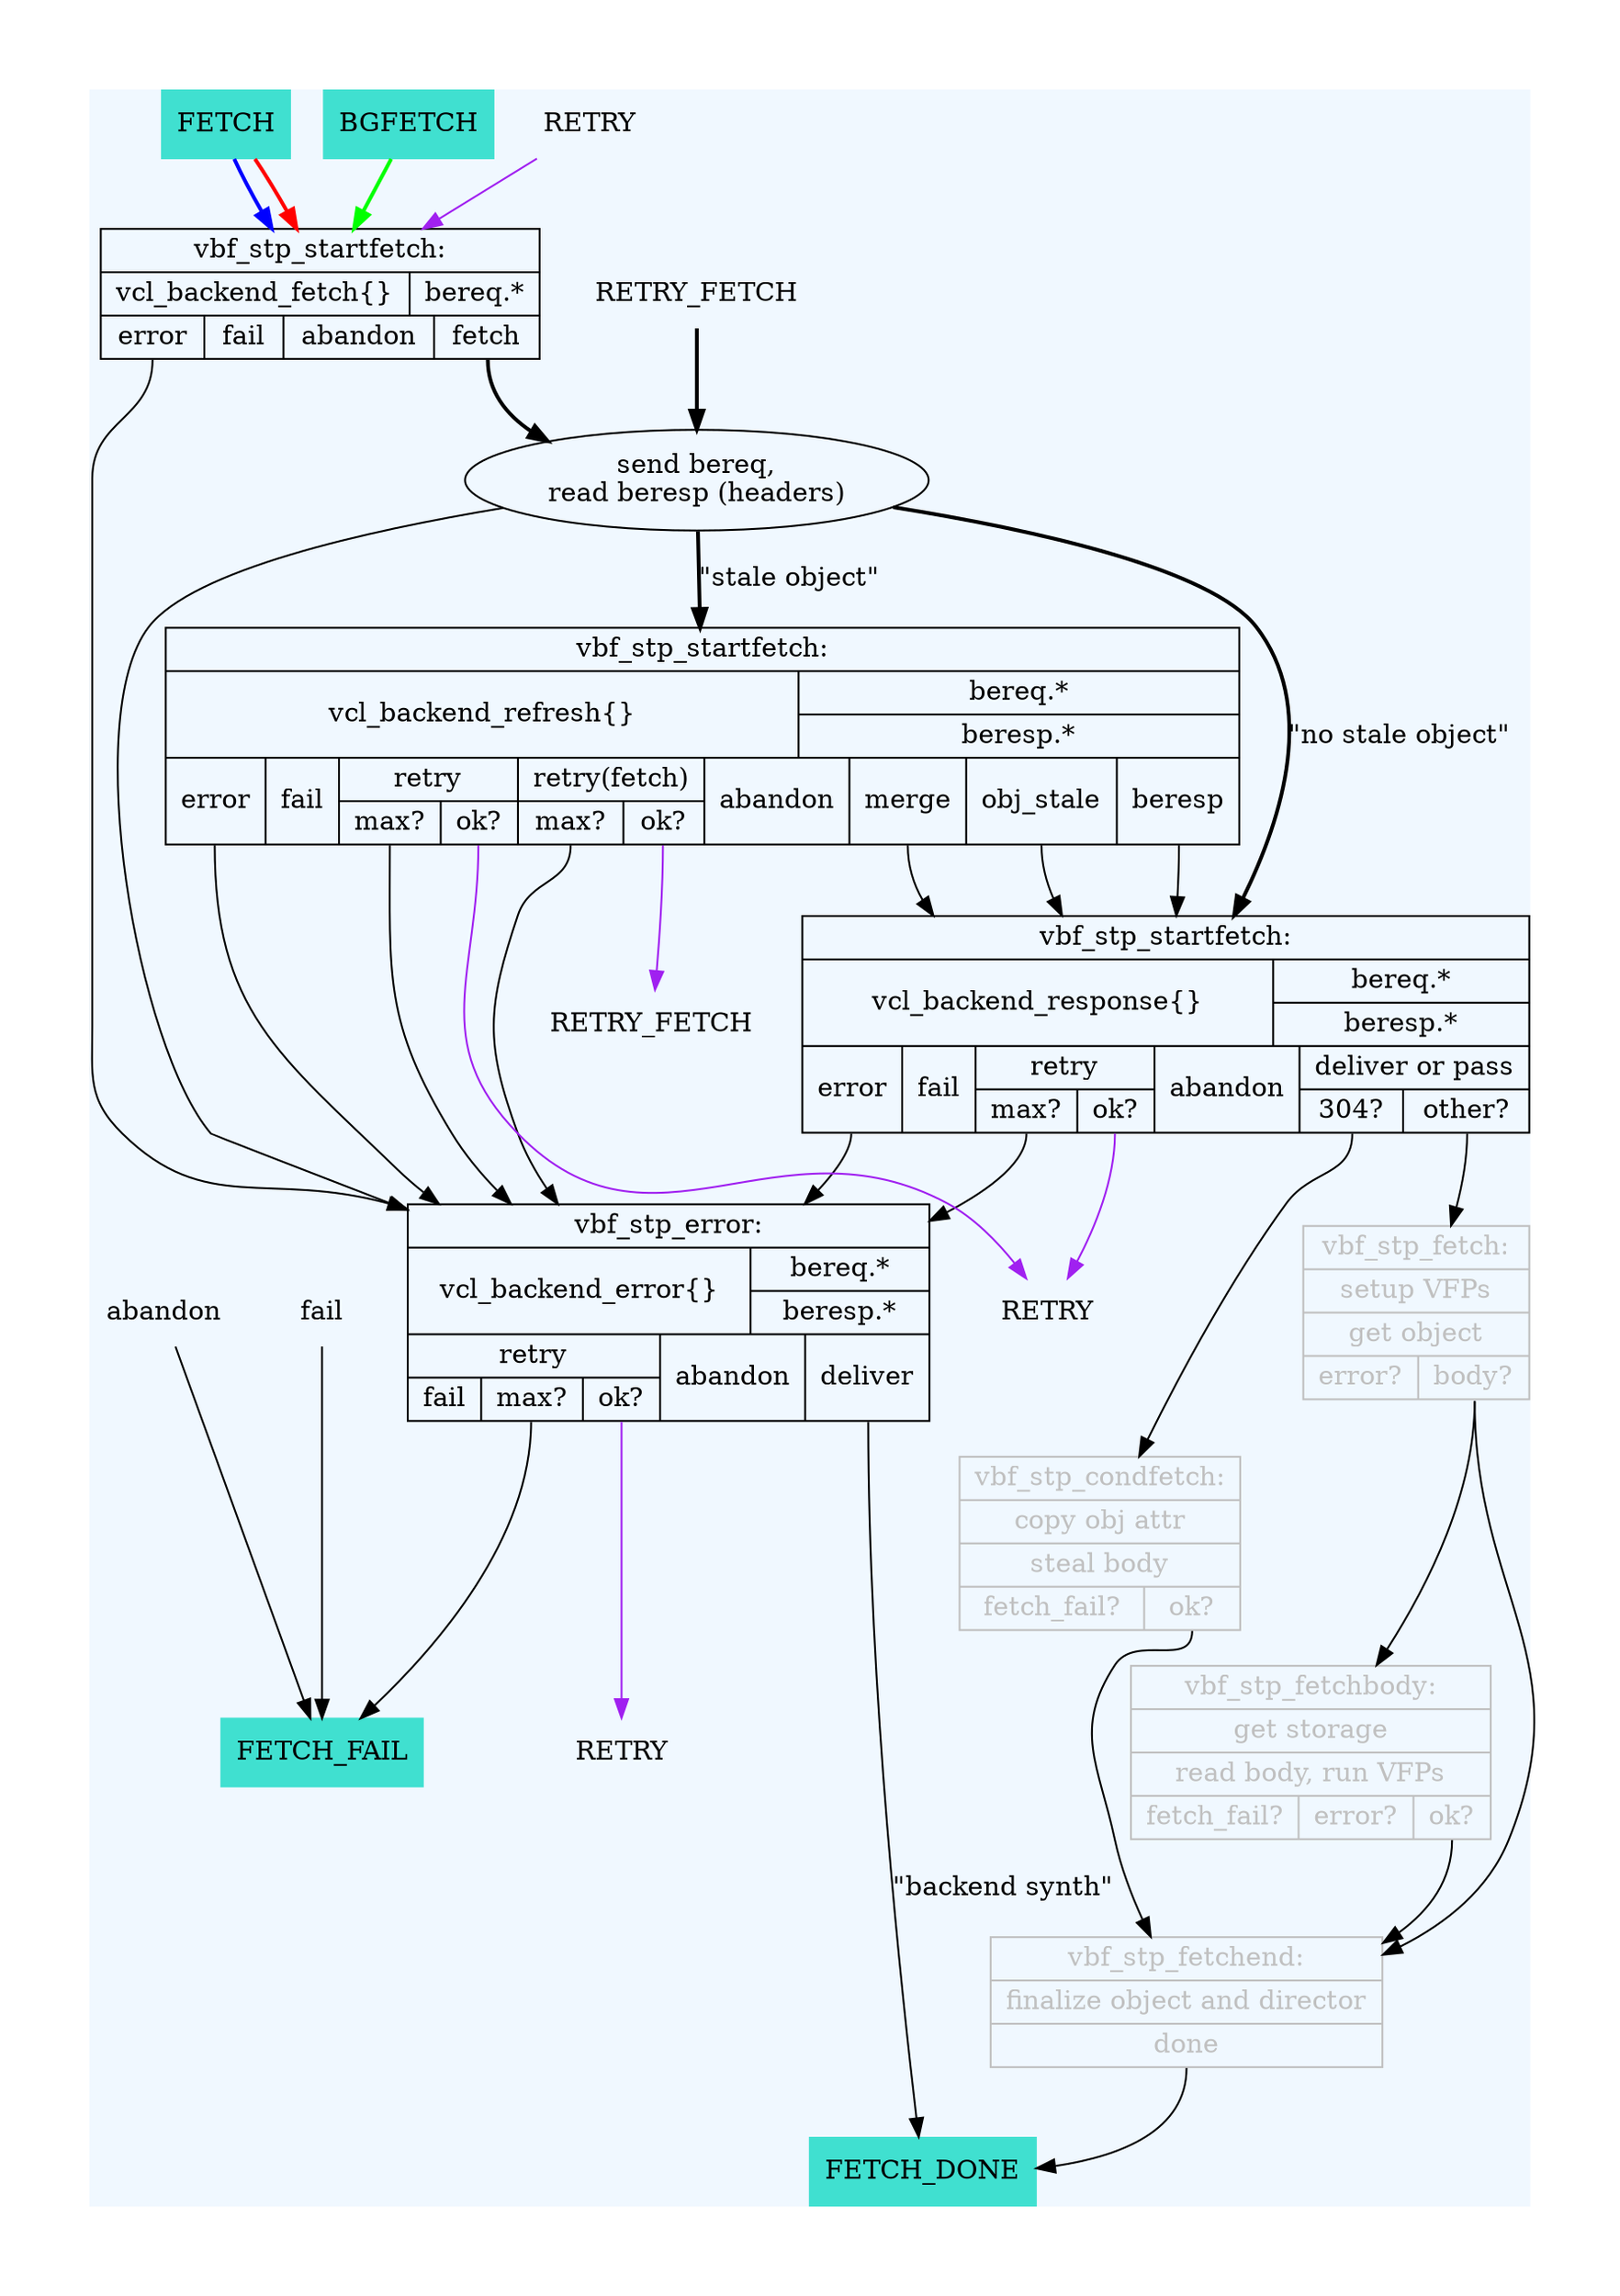/*
 * we should format labels in a readable form like
 *			    label="
 *			    {vbf_stp_startfetch:|
 *				    {vcl_backend_fetch\{\}|bereq.*}|
 *				    {abandon|
 *					    <fetch>fetch}}"
 *
 * <rant>
 * ... but some servers in the v-c.o build farm use old graphviz 2.26.3
 * which cannot handle labels with additional whitespace properly, so
 * for the time being we need to fall back into dark middle ages and
 * use illegibly long lines
 * </rant>
 * -- slink 20141013
 */

digraph cache_fetch {
	margin="0.5"
	center="1"

	/*** cache_fetch.c ***/
	subgraph cluster_backend {
		style=filled
		color=aliceblue
		RETRY [shape=plaintext]
		v_b_f_BGFETCH [label="BGFETCH",
			       shape=box,
			       style=filled,
			       color=turquoise]
		v_b_f_FETCH [label="FETCH",
			       shape=box,
			       style=filled,
			       color=turquoise]
		v_b_f_BGFETCH -> v_b_f [style=bold,color=green]
		v_b_f_FETCH -> v_b_f [style=bold,color=blue]
		v_b_f_FETCH -> v_b_f [style=bold,color=red]
		RETRY -> v_b_f [color=purple]
		/* vbf_stp_startfetch() */
		v_b_f [
			    shape=record
			    label="{vbf_stp_startfetch:|{vcl_backend_fetch\{\}|bereq.*}|{<error>error|fail|abandon|<fetch>fetch}}"
		]
		v_b_f:error:s -> v_b_e
		v_b_f:fetch:s -> v_b_hdrs [style=bold]
		RETRY_FETCH [shape=plaintext]
		RETRY_FETCH -> v_b_hdrs [style=bold]
		v_b_hdrs [ label="send bereq,\nread beresp (headers)"]
		v_b_hdrs -> v_b_r [label="\"no stale object\""] [style=bold]
		v_b_hdrs -> v_b_e
		v_b_hdrs -> v_b_refresh [label="\"stale object\""] [style=bold]

		v_b_refresh [
			    shape=record
			    label="{vbf_stp_startfetch:|{vcl_backend_refresh\{\}|{bereq.*|beresp.*}}|{<error>error|fail|{retry|{<max>max?|<retry>ok?}}|{retry(fetch)|{<rf_max>max?|<rf_retry>ok?}}|abandon|<merge>merge|<stale>obj_stale|<beresp>beresp}}"
		]
		v_b_refresh:error:s -> v_b_e
		v_b_refresh:retry -> v_b_r_retry [color=purple]
		v_b_refresh:rf_retry -> v_b_r_retry_fetch [color=purple]
		v_b_refresh:rf_max -> v_b_e
		v_b_refresh:max -> v_b_e

		v_b_refresh:merge -> v_b_r
		v_b_refresh:beresp -> v_b_r
		v_b_refresh:stale -> v_b_r

		v_b_r [
			    shape=record
			    label="{vbf_stp_startfetch:|{vcl_backend_response\{\}|{bereq.*|beresp.*}}|{<error>error|fail|{retry|{<max>max?|<retry>ok?}}|abandon|{deliver or pass|{<fetch_304>304?|<non_304>other?}}}}"
		]
		v_b_r:error:s -> v_b_e
		v_b_r:retry -> v_b_r_retry [color=purple]
		v_b_r:max -> v_b_e
		v_b_r:fetch_304:s -> vbf_stp_condfetch
		v_b_r:non_304:s -> vbf_stp_fetch

		v_b_r_retry [label="RETRY",shape=plaintext]
		v_b_r_retry_fetch [label="RETRY_FETCH",shape=plaintext]

		vbf_stp_fetchbody [
			       shape=record
			       fontcolor=grey
			       color=grey
			       label="{vbf_stp_fetchbody:|get storage|read body, run VFPs|{fetch_fail?|error?|<ok>ok?}}"
			       ]
		vbf_stp_fetchbody:ok:s -> vbf_stp_fetchend

		vbf_stp_fetch [
			       shape=record
			       fontcolor=grey
			       color=grey
			       label="{vbf_stp_fetch:|setup VFPs|get object|{error?|<body>body?}}"
			       ]
		vbf_stp_fetch:body:s -> vbf_stp_fetchbody
		vbf_stp_fetch:body:s -> vbf_stp_fetchend

		vbf_stp_fetchend [
			       shape=record
			       fontcolor=grey
			       color=grey
			       label="{vbf_stp_fetchend:|finalize object and director|<done>done}"
			       ]
		vbf_stp_fetchend:done:s -> FETCH_DONE

		vbf_stp_condfetch [
			       shape=record
			       fontcolor=grey
			       color=grey
			       label="{vbf_stp_condfetch:|copy obj attr|steal body|{fetch_fail?|<ok>ok?}}"

		]
		vbf_stp_condfetch:ok:s -> vbf_stp_fetchend

		fail [shape=plaintext]
		fail -> FETCH_FAIL

		/* vbf_stp_error */
		v_b_e [
			    shape=record
			    label="{vbf_stp_error:|{vcl_backend_error\{\}|{bereq.*|beresp.*}}|{{retry|{<fail>fail|<max>max?|<retry>ok?}}|abandon|<deliver>deliver}}}"
			    ]
		// v_b_e:deliver aka "backend synth" - goes into cache
		v_b_e:deliver -> FETCH_DONE [label="\"backend synth\""]
		v_b_e:retry -> v_b_e_retry [color=purple]
		v_b_e_retry [label="RETRY",shape=plaintext]
		v_b_e:max:s -> FETCH_FAIL

		v_b_e_retry [label="RETRY",shape=plaintext]

		FETCH_DONE [label="FETCH_DONE",
			    shape=box,style=filled,color=turquoise]

		abandon [shape=plaintext]
		abandon -> FETCH_FAIL
		// F_STP_FAIL
		FETCH_FAIL [label="FETCH_FAIL",
			    shape=box,style=filled,color=turquoise]
	}
}
